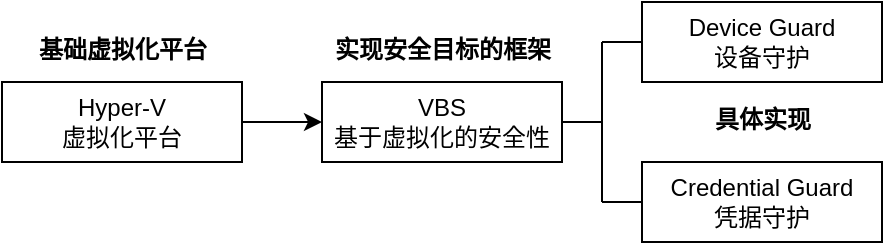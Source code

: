 <mxfile version="28.2.5">
  <diagram name="第 1 页" id="lwgN3nTpxnXR6LJu-WgM">
    <mxGraphModel dx="1426" dy="751" grid="1" gridSize="10" guides="1" tooltips="1" connect="1" arrows="1" fold="1" page="1" pageScale="1" pageWidth="827" pageHeight="1169" math="0" shadow="0">
      <root>
        <mxCell id="0" />
        <mxCell id="1" parent="0" />
        <mxCell id="U-Pgk_PlcwWY_m-1Yj1F-13" value="" style="group" vertex="1" connectable="0" parent="1">
          <mxGeometry y="280" width="440" height="120" as="geometry" />
        </mxCell>
        <mxCell id="xY1tnYph0VsPIf3Wbw8z-1" value="&lt;font style=&quot;vertical-align: inherit;&quot; dir=&quot;auto&quot;&gt;&lt;font style=&quot;vertical-align: inherit;&quot; dir=&quot;auto&quot;&gt;Hyper-V&lt;/font&gt;&lt;/font&gt;&lt;div&gt;&lt;font style=&quot;vertical-align: inherit;&quot; dir=&quot;auto&quot;&gt;&lt;font style=&quot;vertical-align: inherit;&quot; dir=&quot;auto&quot;&gt;虚拟化平台&lt;/font&gt;&lt;/font&gt;&lt;/div&gt;" style="rounded=0;whiteSpace=wrap;html=1;" parent="U-Pgk_PlcwWY_m-1Yj1F-13" vertex="1">
          <mxGeometry y="40" width="120" height="40" as="geometry" />
        </mxCell>
        <mxCell id="U-Pgk_PlcwWY_m-1Yj1F-1" value="&lt;font style=&quot;vertical-align: inherit;&quot; dir=&quot;auto&quot;&gt;&lt;font style=&quot;vertical-align: inherit;&quot; dir=&quot;auto&quot;&gt;&lt;font style=&quot;vertical-align: inherit;&quot; dir=&quot;auto&quot;&gt;&lt;font style=&quot;vertical-align: inherit; font-size: 12px;&quot; dir=&quot;auto&quot;&gt;基础虚拟化平台&lt;/font&gt;&lt;/font&gt;&lt;/font&gt;&lt;/font&gt;" style="text;strokeColor=none;fillColor=none;html=1;fontSize=24;fontStyle=1;verticalAlign=middle;align=center;" vertex="1" parent="U-Pgk_PlcwWY_m-1Yj1F-13">
          <mxGeometry width="120" height="40" as="geometry" />
        </mxCell>
        <mxCell id="U-Pgk_PlcwWY_m-1Yj1F-2" value="" style="endArrow=classic;html=1;rounded=0;" edge="1" parent="U-Pgk_PlcwWY_m-1Yj1F-13" source="xY1tnYph0VsPIf3Wbw8z-1">
          <mxGeometry width="50" height="50" relative="1" as="geometry">
            <mxPoint x="390" y="100" as="sourcePoint" />
            <mxPoint x="160" y="60" as="targetPoint" />
          </mxGeometry>
        </mxCell>
        <mxCell id="U-Pgk_PlcwWY_m-1Yj1F-3" value="&lt;font style=&quot;vertical-align: inherit;&quot; dir=&quot;auto&quot;&gt;&lt;font style=&quot;vertical-align: inherit;&quot; dir=&quot;auto&quot;&gt;VBS&lt;/font&gt;&lt;/font&gt;&lt;div&gt;&lt;span style=&quot;background-color: transparent; color: light-dark(rgb(0, 0, 0), rgb(255, 255, 255));&quot;&gt;&lt;font style=&quot;vertical-align: inherit;&quot; dir=&quot;auto&quot;&gt;&lt;font style=&quot;vertical-align: inherit;&quot; dir=&quot;auto&quot;&gt;基于虚拟化的安全性&lt;/font&gt;&lt;/font&gt;&lt;/span&gt;&lt;/div&gt;" style="rounded=0;whiteSpace=wrap;html=1;" vertex="1" parent="U-Pgk_PlcwWY_m-1Yj1F-13">
          <mxGeometry x="160" y="40" width="120" height="40" as="geometry" />
        </mxCell>
        <mxCell id="U-Pgk_PlcwWY_m-1Yj1F-4" value="&lt;span style=&quot;font-size: 12px;&quot;&gt;&lt;font style=&quot;vertical-align: inherit;&quot; dir=&quot;auto&quot;&gt;&lt;font style=&quot;vertical-align: inherit;&quot; dir=&quot;auto&quot;&gt;实现安全目标的框架&lt;/font&gt;&lt;/font&gt;&lt;/span&gt;" style="text;strokeColor=none;fillColor=none;html=1;fontSize=24;fontStyle=1;verticalAlign=middle;align=center;" vertex="1" parent="U-Pgk_PlcwWY_m-1Yj1F-13">
          <mxGeometry x="160" width="120" height="40" as="geometry" />
        </mxCell>
        <mxCell id="U-Pgk_PlcwWY_m-1Yj1F-5" value="" style="endArrow=none;html=1;rounded=0;exitX=1;exitY=0.5;exitDx=0;exitDy=0;" edge="1" parent="U-Pgk_PlcwWY_m-1Yj1F-13" source="U-Pgk_PlcwWY_m-1Yj1F-3">
          <mxGeometry width="50" height="50" relative="1" as="geometry">
            <mxPoint x="390" y="100" as="sourcePoint" />
            <mxPoint x="300" y="60" as="targetPoint" />
          </mxGeometry>
        </mxCell>
        <mxCell id="U-Pgk_PlcwWY_m-1Yj1F-6" value="" style="endArrow=none;html=1;rounded=0;" edge="1" parent="U-Pgk_PlcwWY_m-1Yj1F-13">
          <mxGeometry width="50" height="50" relative="1" as="geometry">
            <mxPoint x="300" y="60" as="sourcePoint" />
            <mxPoint x="300" y="100" as="targetPoint" />
          </mxGeometry>
        </mxCell>
        <mxCell id="U-Pgk_PlcwWY_m-1Yj1F-7" value="" style="endArrow=none;html=1;rounded=0;" edge="1" parent="U-Pgk_PlcwWY_m-1Yj1F-13">
          <mxGeometry width="50" height="50" relative="1" as="geometry">
            <mxPoint x="300" y="20" as="sourcePoint" />
            <mxPoint x="300" y="60" as="targetPoint" />
          </mxGeometry>
        </mxCell>
        <mxCell id="U-Pgk_PlcwWY_m-1Yj1F-8" value="" style="endArrow=none;html=1;rounded=0;" edge="1" parent="U-Pgk_PlcwWY_m-1Yj1F-13">
          <mxGeometry width="50" height="50" relative="1" as="geometry">
            <mxPoint x="300" y="20" as="sourcePoint" />
            <mxPoint x="320" y="20" as="targetPoint" />
          </mxGeometry>
        </mxCell>
        <mxCell id="U-Pgk_PlcwWY_m-1Yj1F-9" value="" style="endArrow=none;html=1;rounded=0;" edge="1" parent="U-Pgk_PlcwWY_m-1Yj1F-13">
          <mxGeometry width="50" height="50" relative="1" as="geometry">
            <mxPoint x="300" y="100" as="sourcePoint" />
            <mxPoint x="320" y="100" as="targetPoint" />
          </mxGeometry>
        </mxCell>
        <mxCell id="U-Pgk_PlcwWY_m-1Yj1F-10" value="&lt;div&gt;Device Guard&lt;/div&gt;&lt;div&gt;设备守护&lt;/div&gt;" style="rounded=0;whiteSpace=wrap;html=1;" vertex="1" parent="U-Pgk_PlcwWY_m-1Yj1F-13">
          <mxGeometry x="320" width="120" height="40" as="geometry" />
        </mxCell>
        <mxCell id="U-Pgk_PlcwWY_m-1Yj1F-11" value="&lt;div&gt;Credential Guard&lt;/div&gt;&lt;div&gt;凭据守护&lt;/div&gt;" style="rounded=0;whiteSpace=wrap;html=1;" vertex="1" parent="U-Pgk_PlcwWY_m-1Yj1F-13">
          <mxGeometry x="320" y="80" width="120" height="40" as="geometry" />
        </mxCell>
        <mxCell id="U-Pgk_PlcwWY_m-1Yj1F-12" value="&lt;span style=&quot;font-size: 12px;&quot;&gt;&lt;font style=&quot;vertical-align: inherit;&quot; dir=&quot;auto&quot;&gt;&lt;font style=&quot;vertical-align: inherit;&quot; dir=&quot;auto&quot;&gt;&lt;font style=&quot;vertical-align: inherit;&quot; dir=&quot;auto&quot;&gt;&lt;font style=&quot;vertical-align: inherit;&quot; dir=&quot;auto&quot;&gt;具体实现&lt;/font&gt;&lt;/font&gt;&lt;/font&gt;&lt;/font&gt;&lt;/span&gt;" style="text;strokeColor=none;fillColor=none;html=1;fontSize=24;fontStyle=1;verticalAlign=middle;align=center;" vertex="1" parent="U-Pgk_PlcwWY_m-1Yj1F-13">
          <mxGeometry x="320" y="40" width="120" height="30" as="geometry" />
        </mxCell>
      </root>
    </mxGraphModel>
  </diagram>
</mxfile>
